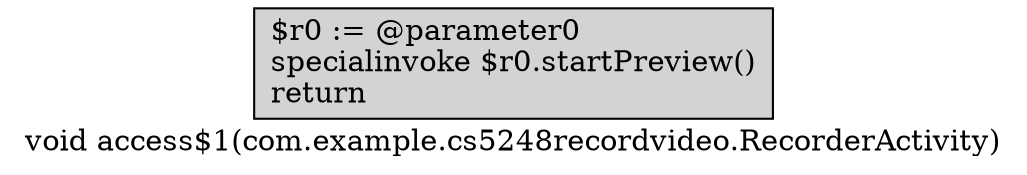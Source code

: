 digraph "void access$1(com.example.cs5248recordvideo.RecorderActivity)" {
    label="void access$1(com.example.cs5248recordvideo.RecorderActivity)";
    node [shape=box];
    "0" [style=filled,fillcolor=gray,style=filled,fillcolor=lightgray,label="$r0 := @parameter0\lspecialinvoke $r0.startPreview()\lreturn\l",];
}
